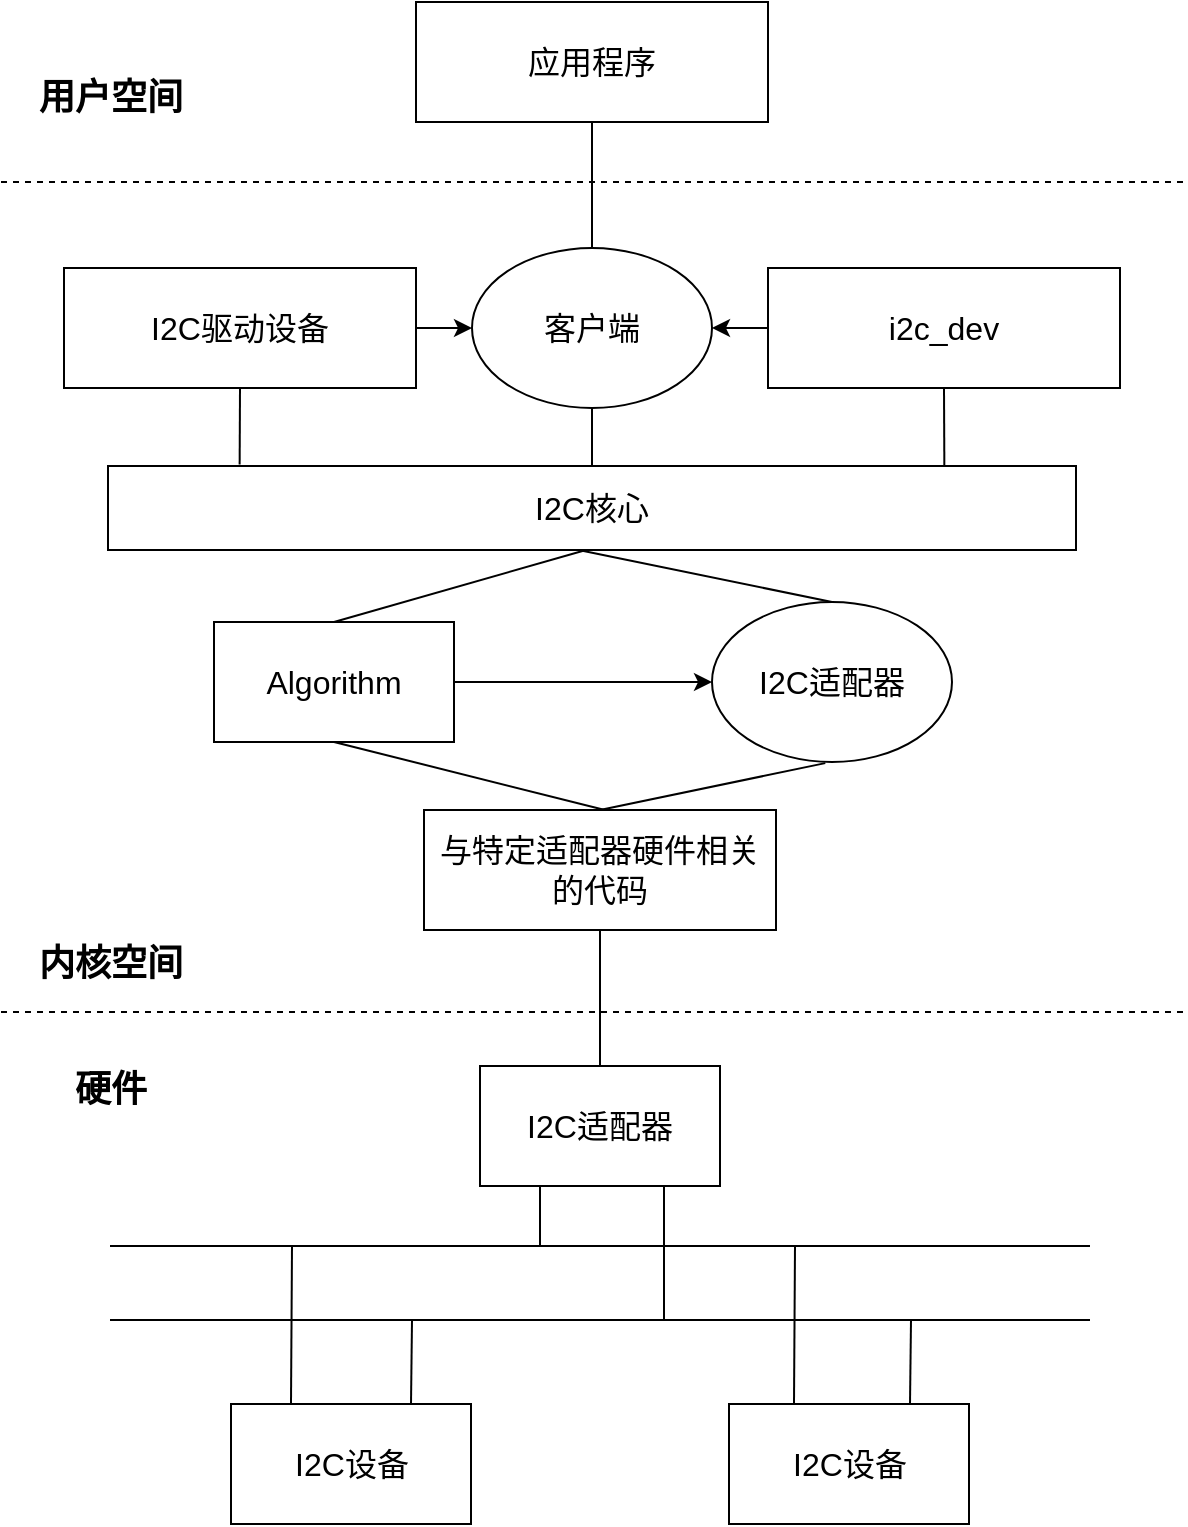 <mxfile version="13.10.4" type="github">
  <diagram id="fFRvy2rTR1fmxPGuhtKJ" name="Page-1">
    <mxGraphModel dx="713" dy="358" grid="0" gridSize="10" guides="1" tooltips="1" connect="1" arrows="1" fold="1" page="1" pageScale="1" pageWidth="827" pageHeight="1169" math="0" shadow="0">
      <root>
        <mxCell id="0" />
        <mxCell id="1" parent="0" />
        <mxCell id="zMgPgPVvPRHiFtruQGBv-1" value="&lt;font style=&quot;font-size: 16px&quot;&gt;应用程序&lt;/font&gt;" style="rounded=0;whiteSpace=wrap;html=1;" vertex="1" parent="1">
          <mxGeometry x="290" y="53" width="176" height="60" as="geometry" />
        </mxCell>
        <mxCell id="zMgPgPVvPRHiFtruQGBv-2" value="" style="endArrow=none;dashed=1;html=1;" edge="1" parent="1">
          <mxGeometry width="50" height="50" relative="1" as="geometry">
            <mxPoint x="82.5" y="143" as="sourcePoint" />
            <mxPoint x="673.5" y="143" as="targetPoint" />
          </mxGeometry>
        </mxCell>
        <mxCell id="zMgPgPVvPRHiFtruQGBv-3" value="&lt;font style=&quot;font-size: 16px&quot;&gt;客户端&lt;/font&gt;" style="ellipse;whiteSpace=wrap;html=1;" vertex="1" parent="1">
          <mxGeometry x="318" y="176" width="120" height="80" as="geometry" />
        </mxCell>
        <mxCell id="zMgPgPVvPRHiFtruQGBv-36" value="" style="edgeStyle=orthogonalEdgeStyle;rounded=0;orthogonalLoop=1;jettySize=auto;html=1;" edge="1" parent="1" source="zMgPgPVvPRHiFtruQGBv-4" target="zMgPgPVvPRHiFtruQGBv-3">
          <mxGeometry relative="1" as="geometry" />
        </mxCell>
        <mxCell id="zMgPgPVvPRHiFtruQGBv-4" value="&lt;font style=&quot;font-size: 16px&quot;&gt;I2C驱动设备&lt;/font&gt;" style="rounded=0;whiteSpace=wrap;html=1;" vertex="1" parent="1">
          <mxGeometry x="114" y="186" width="176" height="60" as="geometry" />
        </mxCell>
        <mxCell id="zMgPgPVvPRHiFtruQGBv-37" value="" style="edgeStyle=orthogonalEdgeStyle;rounded=0;orthogonalLoop=1;jettySize=auto;html=1;" edge="1" parent="1" source="zMgPgPVvPRHiFtruQGBv-5" target="zMgPgPVvPRHiFtruQGBv-3">
          <mxGeometry relative="1" as="geometry" />
        </mxCell>
        <mxCell id="zMgPgPVvPRHiFtruQGBv-5" value="&lt;font style=&quot;font-size: 16px&quot;&gt;i2c_dev&lt;/font&gt;" style="rounded=0;whiteSpace=wrap;html=1;" vertex="1" parent="1">
          <mxGeometry x="466" y="186" width="176" height="60" as="geometry" />
        </mxCell>
        <mxCell id="zMgPgPVvPRHiFtruQGBv-7" value="&lt;font style=&quot;font-size: 16px&quot;&gt;I2C核心&lt;/font&gt;" style="rounded=0;whiteSpace=wrap;html=1;" vertex="1" parent="1">
          <mxGeometry x="136" y="285" width="484" height="42" as="geometry" />
        </mxCell>
        <mxCell id="zMgPgPVvPRHiFtruQGBv-48" style="edgeStyle=orthogonalEdgeStyle;rounded=0;orthogonalLoop=1;jettySize=auto;html=1;entryX=0;entryY=0.5;entryDx=0;entryDy=0;" edge="1" parent="1" source="zMgPgPVvPRHiFtruQGBv-11" target="zMgPgPVvPRHiFtruQGBv-12">
          <mxGeometry relative="1" as="geometry" />
        </mxCell>
        <mxCell id="zMgPgPVvPRHiFtruQGBv-11" value="&lt;font style=&quot;font-size: 16px&quot;&gt;Algorithm&lt;/font&gt;" style="rounded=0;whiteSpace=wrap;html=1;" vertex="1" parent="1">
          <mxGeometry x="189" y="363" width="120" height="60" as="geometry" />
        </mxCell>
        <mxCell id="zMgPgPVvPRHiFtruQGBv-12" value="&lt;font style=&quot;font-size: 16px&quot;&gt;I2C适配器&lt;/font&gt;" style="ellipse;whiteSpace=wrap;html=1;" vertex="1" parent="1">
          <mxGeometry x="438" y="353" width="120" height="80" as="geometry" />
        </mxCell>
        <mxCell id="zMgPgPVvPRHiFtruQGBv-13" value="&lt;font style=&quot;font-size: 16px&quot;&gt;与特定适配器硬件相关的代码&lt;/font&gt;" style="rounded=0;whiteSpace=wrap;html=1;" vertex="1" parent="1">
          <mxGeometry x="294" y="457" width="176" height="60" as="geometry" />
        </mxCell>
        <mxCell id="zMgPgPVvPRHiFtruQGBv-14" value="" style="endArrow=none;dashed=1;html=1;" edge="1" parent="1">
          <mxGeometry width="50" height="50" relative="1" as="geometry">
            <mxPoint x="82.5" y="558" as="sourcePoint" />
            <mxPoint x="673.5" y="558" as="targetPoint" />
          </mxGeometry>
        </mxCell>
        <mxCell id="zMgPgPVvPRHiFtruQGBv-15" value="&lt;font style=&quot;font-size: 16px&quot;&gt;I2C适配器&lt;/font&gt;" style="rounded=0;whiteSpace=wrap;html=1;" vertex="1" parent="1">
          <mxGeometry x="322" y="585" width="120" height="60" as="geometry" />
        </mxCell>
        <mxCell id="zMgPgPVvPRHiFtruQGBv-16" value="&lt;font style=&quot;font-size: 16px&quot;&gt;I2C设备&lt;/font&gt;" style="rounded=0;whiteSpace=wrap;html=1;" vertex="1" parent="1">
          <mxGeometry x="197.5" y="754" width="120" height="60" as="geometry" />
        </mxCell>
        <mxCell id="zMgPgPVvPRHiFtruQGBv-19" value="&lt;font style=&quot;font-size: 16px&quot;&gt;I2C设备&lt;/font&gt;" style="rounded=0;whiteSpace=wrap;html=1;" vertex="1" parent="1">
          <mxGeometry x="446.5" y="754" width="120" height="60" as="geometry" />
        </mxCell>
        <mxCell id="zMgPgPVvPRHiFtruQGBv-22" value="" style="endArrow=none;html=1;" edge="1" parent="1">
          <mxGeometry width="50" height="50" relative="1" as="geometry">
            <mxPoint x="137" y="712" as="sourcePoint" />
            <mxPoint x="627" y="712" as="targetPoint" />
          </mxGeometry>
        </mxCell>
        <mxCell id="zMgPgPVvPRHiFtruQGBv-23" value="" style="endArrow=none;html=1;" edge="1" parent="1">
          <mxGeometry width="50" height="50" relative="1" as="geometry">
            <mxPoint x="137" y="675" as="sourcePoint" />
            <mxPoint x="627" y="675" as="targetPoint" />
          </mxGeometry>
        </mxCell>
        <mxCell id="zMgPgPVvPRHiFtruQGBv-26" value="&lt;font style=&quot;font-size: 18px&quot;&gt;&lt;b&gt;用户空间&lt;/b&gt;&lt;/font&gt;" style="text;html=1;align=center;verticalAlign=middle;resizable=0;points=[];autosize=1;" vertex="1" parent="1">
          <mxGeometry x="96" y="91" width="82" height="19" as="geometry" />
        </mxCell>
        <mxCell id="zMgPgPVvPRHiFtruQGBv-27" value="&lt;font style=&quot;font-size: 18px&quot;&gt;&lt;b&gt;内核空间&lt;/b&gt;&lt;/font&gt;" style="text;html=1;align=center;verticalAlign=middle;resizable=0;points=[];autosize=1;" vertex="1" parent="1">
          <mxGeometry x="96" y="524" width="82" height="19" as="geometry" />
        </mxCell>
        <mxCell id="zMgPgPVvPRHiFtruQGBv-28" value="&lt;font style=&quot;font-size: 18px&quot;&gt;&lt;b&gt;硬件&lt;/b&gt;&lt;/font&gt;" style="text;html=1;align=center;verticalAlign=middle;resizable=0;points=[];autosize=1;" vertex="1" parent="1">
          <mxGeometry x="114" y="587" width="46" height="19" as="geometry" />
        </mxCell>
        <mxCell id="zMgPgPVvPRHiFtruQGBv-33" value="" style="endArrow=none;html=1;entryX=0.5;entryY=1;entryDx=0;entryDy=0;exitX=0.5;exitY=0;exitDx=0;exitDy=0;" edge="1" parent="1" source="zMgPgPVvPRHiFtruQGBv-3" target="zMgPgPVvPRHiFtruQGBv-1">
          <mxGeometry width="50" height="50" relative="1" as="geometry">
            <mxPoint x="382" y="168" as="sourcePoint" />
            <mxPoint x="589" y="60" as="targetPoint" />
          </mxGeometry>
        </mxCell>
        <mxCell id="zMgPgPVvPRHiFtruQGBv-40" value="" style="endArrow=none;html=1;entryX=0.5;entryY=1;entryDx=0;entryDy=0;exitX=0.5;exitY=0;exitDx=0;exitDy=0;" edge="1" parent="1" source="zMgPgPVvPRHiFtruQGBv-7" target="zMgPgPVvPRHiFtruQGBv-3">
          <mxGeometry width="50" height="50" relative="1" as="geometry">
            <mxPoint x="378" y="280" as="sourcePoint" />
            <mxPoint x="428" y="230" as="targetPoint" />
          </mxGeometry>
        </mxCell>
        <mxCell id="zMgPgPVvPRHiFtruQGBv-41" value="" style="endArrow=none;html=1;entryX=0.5;entryY=1;entryDx=0;entryDy=0;exitX=0.864;exitY=-0.006;exitDx=0;exitDy=0;exitPerimeter=0;" edge="1" parent="1" source="zMgPgPVvPRHiFtruQGBv-7" target="zMgPgPVvPRHiFtruQGBv-5">
          <mxGeometry width="50" height="50" relative="1" as="geometry">
            <mxPoint x="409" y="299" as="sourcePoint" />
            <mxPoint x="459" y="249" as="targetPoint" />
          </mxGeometry>
        </mxCell>
        <mxCell id="zMgPgPVvPRHiFtruQGBv-42" value="" style="endArrow=none;html=1;entryX=0.5;entryY=1;entryDx=0;entryDy=0;exitX=0.136;exitY=-0.018;exitDx=0;exitDy=0;exitPerimeter=0;" edge="1" parent="1" source="zMgPgPVvPRHiFtruQGBv-7" target="zMgPgPVvPRHiFtruQGBv-4">
          <mxGeometry width="50" height="50" relative="1" as="geometry">
            <mxPoint x="474" y="292" as="sourcePoint" />
            <mxPoint x="524" y="242" as="targetPoint" />
          </mxGeometry>
        </mxCell>
        <mxCell id="zMgPgPVvPRHiFtruQGBv-43" value="" style="endArrow=none;html=1;exitX=0.5;exitY=0;exitDx=0;exitDy=0;" edge="1" parent="1" source="zMgPgPVvPRHiFtruQGBv-11">
          <mxGeometry width="50" height="50" relative="1" as="geometry">
            <mxPoint x="325" y="377" as="sourcePoint" />
            <mxPoint x="375" y="327" as="targetPoint" />
          </mxGeometry>
        </mxCell>
        <mxCell id="zMgPgPVvPRHiFtruQGBv-47" value="" style="endArrow=none;html=1;exitX=0.49;exitY=1.008;exitDx=0;exitDy=0;exitPerimeter=0;entryX=0.5;entryY=0;entryDx=0;entryDy=0;" edge="1" parent="1" source="zMgPgPVvPRHiFtruQGBv-7" target="zMgPgPVvPRHiFtruQGBv-12">
          <mxGeometry width="50" height="50" relative="1" as="geometry">
            <mxPoint x="338" y="338" as="sourcePoint" />
            <mxPoint x="388" y="384" as="targetPoint" />
          </mxGeometry>
        </mxCell>
        <mxCell id="zMgPgPVvPRHiFtruQGBv-49" value="" style="endArrow=none;html=1;exitX=0.5;exitY=0;exitDx=0;exitDy=0;entryX=0.472;entryY=1.007;entryDx=0;entryDy=0;entryPerimeter=0;" edge="1" parent="1" source="zMgPgPVvPRHiFtruQGBv-13" target="zMgPgPVvPRHiFtruQGBv-12">
          <mxGeometry width="50" height="50" relative="1" as="geometry">
            <mxPoint x="450" y="416" as="sourcePoint" />
            <mxPoint x="500" y="366" as="targetPoint" />
          </mxGeometry>
        </mxCell>
        <mxCell id="zMgPgPVvPRHiFtruQGBv-51" value="" style="endArrow=none;html=1;exitX=0.511;exitY=-0.002;exitDx=0;exitDy=0;exitPerimeter=0;entryX=0.5;entryY=1;entryDx=0;entryDy=0;" edge="1" parent="1" source="zMgPgPVvPRHiFtruQGBv-13" target="zMgPgPVvPRHiFtruQGBv-11">
          <mxGeometry width="50" height="50" relative="1" as="geometry">
            <mxPoint x="383.936" y="456.88" as="sourcePoint" />
            <mxPoint x="237" y="438" as="targetPoint" />
          </mxGeometry>
        </mxCell>
        <mxCell id="zMgPgPVvPRHiFtruQGBv-52" value="" style="endArrow=none;html=1;entryX=0.5;entryY=1;entryDx=0;entryDy=0;exitX=0.5;exitY=0;exitDx=0;exitDy=0;" edge="1" parent="1" source="zMgPgPVvPRHiFtruQGBv-15" target="zMgPgPVvPRHiFtruQGBv-13">
          <mxGeometry width="50" height="50" relative="1" as="geometry">
            <mxPoint x="422" y="572" as="sourcePoint" />
            <mxPoint x="472" y="522" as="targetPoint" />
          </mxGeometry>
        </mxCell>
        <mxCell id="zMgPgPVvPRHiFtruQGBv-53" value="" style="endArrow=none;html=1;entryX=0.25;entryY=1;entryDx=0;entryDy=0;" edge="1" parent="1" target="zMgPgPVvPRHiFtruQGBv-15">
          <mxGeometry width="50" height="50" relative="1" as="geometry">
            <mxPoint x="352" y="675" as="sourcePoint" />
            <mxPoint x="418" y="578" as="targetPoint" />
          </mxGeometry>
        </mxCell>
        <mxCell id="zMgPgPVvPRHiFtruQGBv-54" value="" style="endArrow=none;html=1;entryX=0.25;entryY=1;entryDx=0;entryDy=0;" edge="1" parent="1">
          <mxGeometry width="50" height="50" relative="1" as="geometry">
            <mxPoint x="414" y="712" as="sourcePoint" />
            <mxPoint x="414" y="645" as="targetPoint" />
          </mxGeometry>
        </mxCell>
        <mxCell id="zMgPgPVvPRHiFtruQGBv-55" value="" style="endArrow=none;html=1;exitX=0.25;exitY=0;exitDx=0;exitDy=0;" edge="1" parent="1" source="zMgPgPVvPRHiFtruQGBv-16">
          <mxGeometry width="50" height="50" relative="1" as="geometry">
            <mxPoint x="334" y="711" as="sourcePoint" />
            <mxPoint x="228" y="675" as="targetPoint" />
          </mxGeometry>
        </mxCell>
        <mxCell id="zMgPgPVvPRHiFtruQGBv-56" value="" style="endArrow=none;html=1;entryX=0.75;entryY=0;entryDx=0;entryDy=0;" edge="1" parent="1" target="zMgPgPVvPRHiFtruQGBv-16">
          <mxGeometry width="50" height="50" relative="1" as="geometry">
            <mxPoint x="288" y="712" as="sourcePoint" />
            <mxPoint x="384" y="661" as="targetPoint" />
          </mxGeometry>
        </mxCell>
        <mxCell id="zMgPgPVvPRHiFtruQGBv-57" value="" style="endArrow=none;html=1;exitX=0.25;exitY=0;exitDx=0;exitDy=0;" edge="1" parent="1">
          <mxGeometry width="50" height="50" relative="1" as="geometry">
            <mxPoint x="479" y="754" as="sourcePoint" />
            <mxPoint x="479.5" y="675" as="targetPoint" />
          </mxGeometry>
        </mxCell>
        <mxCell id="zMgPgPVvPRHiFtruQGBv-58" value="" style="endArrow=none;html=1;entryX=0.75;entryY=0;entryDx=0;entryDy=0;" edge="1" parent="1">
          <mxGeometry width="50" height="50" relative="1" as="geometry">
            <mxPoint x="537.5" y="712" as="sourcePoint" />
            <mxPoint x="537" y="754" as="targetPoint" />
          </mxGeometry>
        </mxCell>
      </root>
    </mxGraphModel>
  </diagram>
</mxfile>
